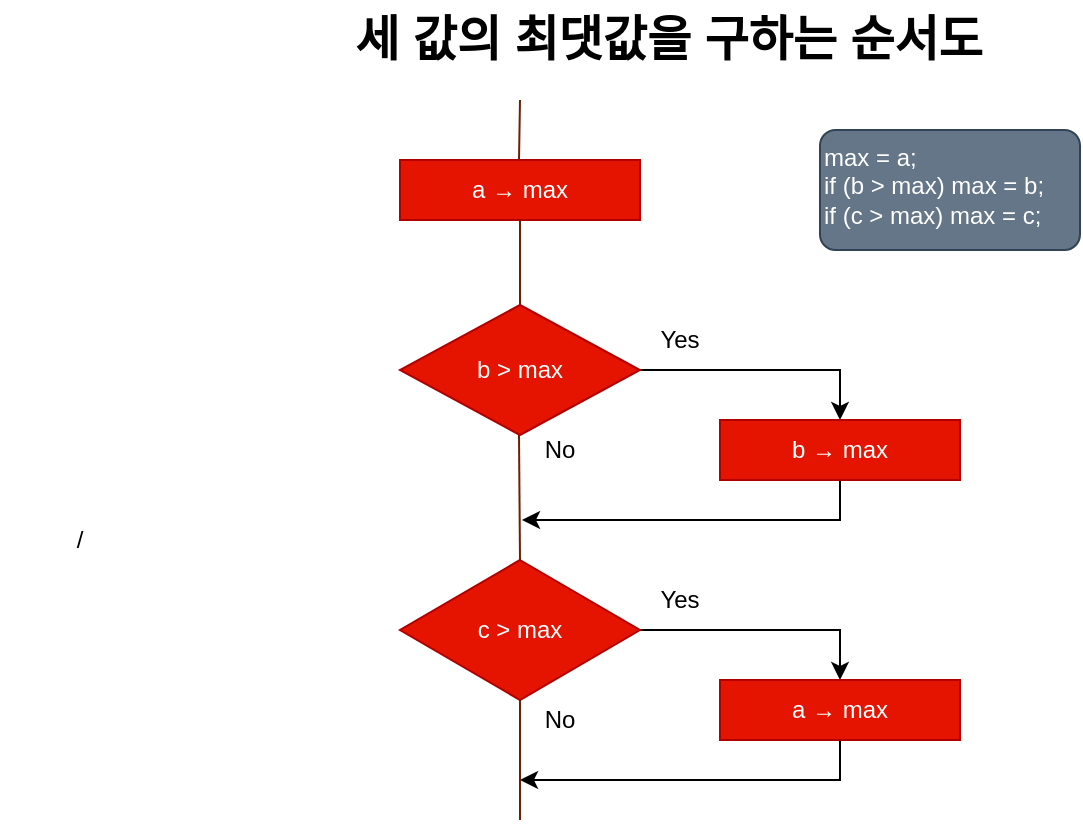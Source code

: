 <mxfile version="24.0.1" type="github">
  <diagram name="페이지-1" id="1god6jwbhwp7xcxZ8ocZ">
    <mxGraphModel dx="954" dy="558" grid="1" gridSize="10" guides="1" tooltips="1" connect="1" arrows="1" fold="1" page="1" pageScale="1" pageWidth="827" pageHeight="1169" math="0" shadow="0">
      <root>
        <mxCell id="0" />
        <mxCell id="1" parent="0" />
        <object label="a → max" placeholders="1" id="zES13yN_Q0wPIxXjOJku-1">
          <mxCell style="rounded=0;whiteSpace=wrap;html=1;fillColor=#e51400;strokeColor=#B20000;fontColor=#ffffff;fontFamily=Helvetica;" vertex="1" parent="1">
            <mxGeometry x="280" y="110" width="120" height="30" as="geometry" />
          </mxCell>
        </object>
        <mxCell id="zES13yN_Q0wPIxXjOJku-4" value="" style="endArrow=none;html=1;rounded=0;fillColor=#a0522d;strokeColor=#6D1F00;" edge="1" parent="1">
          <mxGeometry width="50" height="50" relative="1" as="geometry">
            <mxPoint x="339.5" y="110" as="sourcePoint" />
            <mxPoint x="340" y="80" as="targetPoint" />
          </mxGeometry>
        </mxCell>
        <mxCell id="zES13yN_Q0wPIxXjOJku-22" style="edgeStyle=orthogonalEdgeStyle;rounded=0;orthogonalLoop=1;jettySize=auto;html=1;entryX=0.5;entryY=0;entryDx=0;entryDy=0;" edge="1" parent="1" source="zES13yN_Q0wPIxXjOJku-5" target="zES13yN_Q0wPIxXjOJku-7">
          <mxGeometry relative="1" as="geometry" />
        </mxCell>
        <mxCell id="zES13yN_Q0wPIxXjOJku-5" value="c&lt;span style=&quot;background-color: initial;&quot;&gt;&amp;nbsp;&amp;gt; max&lt;/span&gt;" style="rhombus;whiteSpace=wrap;html=1;fillColor=#e51400;fontColor=#ffffff;strokeColor=#B20000;" vertex="1" parent="1">
          <mxGeometry x="280" y="310" width="120" height="70" as="geometry" />
        </mxCell>
        <mxCell id="zES13yN_Q0wPIxXjOJku-21" style="edgeStyle=orthogonalEdgeStyle;rounded=0;orthogonalLoop=1;jettySize=auto;html=1;exitX=0.5;exitY=1;exitDx=0;exitDy=0;" edge="1" parent="1" source="zES13yN_Q0wPIxXjOJku-6">
          <mxGeometry relative="1" as="geometry">
            <mxPoint x="341" y="290" as="targetPoint" />
            <Array as="points">
              <mxPoint x="500" y="290" />
              <mxPoint x="341" y="290" />
            </Array>
          </mxGeometry>
        </mxCell>
        <object label="b → max" placeholders="1" id="zES13yN_Q0wPIxXjOJku-6">
          <mxCell style="rounded=0;whiteSpace=wrap;html=1;fillColor=#e51400;strokeColor=#B20000;fontColor=#ffffff;fontFamily=Helvetica;" vertex="1" parent="1">
            <mxGeometry x="440" y="240" width="120" height="30" as="geometry" />
          </mxCell>
        </object>
        <mxCell id="zES13yN_Q0wPIxXjOJku-23" style="edgeStyle=orthogonalEdgeStyle;rounded=0;orthogonalLoop=1;jettySize=auto;html=1;exitX=0.5;exitY=1;exitDx=0;exitDy=0;" edge="1" parent="1" source="zES13yN_Q0wPIxXjOJku-7">
          <mxGeometry relative="1" as="geometry">
            <mxPoint x="340" y="420" as="targetPoint" />
            <Array as="points">
              <mxPoint x="500" y="420" />
              <mxPoint x="341" y="420" />
            </Array>
          </mxGeometry>
        </mxCell>
        <object label="a → max" placeholders="1" id="zES13yN_Q0wPIxXjOJku-7">
          <mxCell style="rounded=0;whiteSpace=wrap;html=1;fillColor=#e51400;strokeColor=#B20000;fontColor=#ffffff;fontFamily=Helvetica;" vertex="1" parent="1">
            <mxGeometry x="440" y="370" width="120" height="30" as="geometry" />
          </mxCell>
        </object>
        <mxCell id="zES13yN_Q0wPIxXjOJku-8" value="" style="endArrow=none;html=1;rounded=0;fillColor=#a0522d;strokeColor=#6D1F00;" edge="1" parent="1" source="zES13yN_Q0wPIxXjOJku-2">
          <mxGeometry width="50" height="50" relative="1" as="geometry">
            <mxPoint x="339.5" y="200" as="sourcePoint" />
            <mxPoint x="340" y="140" as="targetPoint" />
          </mxGeometry>
        </mxCell>
        <mxCell id="zES13yN_Q0wPIxXjOJku-9" value="" style="endArrow=none;html=1;rounded=0;fillColor=#a0522d;strokeColor=#6D1F00;" edge="1" parent="1">
          <mxGeometry width="50" height="50" relative="1" as="geometry">
            <mxPoint x="340" y="310" as="sourcePoint" />
            <mxPoint x="339.5" y="247.5" as="targetPoint" />
          </mxGeometry>
        </mxCell>
        <mxCell id="zES13yN_Q0wPIxXjOJku-20" style="edgeStyle=orthogonalEdgeStyle;rounded=0;orthogonalLoop=1;jettySize=auto;html=1;entryX=0.5;entryY=0;entryDx=0;entryDy=0;" edge="1" parent="1" source="zES13yN_Q0wPIxXjOJku-2" target="zES13yN_Q0wPIxXjOJku-6">
          <mxGeometry relative="1" as="geometry">
            <mxPoint x="530" y="190" as="targetPoint" />
            <Array as="points">
              <mxPoint x="500" y="215" />
            </Array>
          </mxGeometry>
        </mxCell>
        <mxCell id="zES13yN_Q0wPIxXjOJku-2" value="b &amp;gt; max" style="rhombus;whiteSpace=wrap;html=1;fillColor=#e51400;fontColor=#ffffff;strokeColor=#B20000;" vertex="1" parent="1">
          <mxGeometry x="280" y="182.5" width="120" height="65" as="geometry" />
        </mxCell>
        <mxCell id="zES13yN_Q0wPIxXjOJku-10" value="" style="endArrow=none;html=1;rounded=0;fillColor=#a0522d;strokeColor=#6D1F00;" edge="1" parent="1">
          <mxGeometry width="50" height="50" relative="1" as="geometry">
            <mxPoint x="340" y="440" as="sourcePoint" />
            <mxPoint x="340" y="380" as="targetPoint" />
          </mxGeometry>
        </mxCell>
        <mxCell id="zES13yN_Q0wPIxXjOJku-24" value="세 값의 최댓값을 구하는 순서도" style="text;strokeColor=none;fillColor=none;html=1;fontSize=24;fontStyle=1;verticalAlign=middle;align=center;" vertex="1" parent="1">
          <mxGeometry x="239" y="30" width="350" height="40" as="geometry" />
        </mxCell>
        <mxCell id="zES13yN_Q0wPIxXjOJku-26" value="Yes" style="text;html=1;align=center;verticalAlign=middle;whiteSpace=wrap;rounded=0;" vertex="1" parent="1">
          <mxGeometry x="400" y="190" width="40" height="20" as="geometry" />
        </mxCell>
        <mxCell id="zES13yN_Q0wPIxXjOJku-27" value="No" style="text;html=1;align=center;verticalAlign=middle;whiteSpace=wrap;rounded=0;" vertex="1" parent="1">
          <mxGeometry x="340" y="245" width="40" height="20" as="geometry" />
        </mxCell>
        <mxCell id="zES13yN_Q0wPIxXjOJku-28" value="Yes" style="text;html=1;align=center;verticalAlign=middle;whiteSpace=wrap;rounded=0;" vertex="1" parent="1">
          <mxGeometry x="400" y="320" width="40" height="20" as="geometry" />
        </mxCell>
        <mxCell id="zES13yN_Q0wPIxXjOJku-29" value="No" style="text;html=1;align=center;verticalAlign=middle;whiteSpace=wrap;rounded=0;" vertex="1" parent="1">
          <mxGeometry x="340" y="380" width="40" height="20" as="geometry" />
        </mxCell>
        <UserObject label="/" placeholders="1" name="Variable" id="zES13yN_Q0wPIxXjOJku-30">
          <mxCell style="text;html=1;strokeColor=none;fillColor=none;align=center;verticalAlign=middle;whiteSpace=wrap;overflow=hidden;" vertex="1" parent="1">
            <mxGeometry x="80" y="290" width="80" height="20" as="geometry" />
          </mxCell>
        </UserObject>
        <mxCell id="zES13yN_Q0wPIxXjOJku-31" value="max = a;&lt;div&gt;if (b &amp;gt; max) max = b;&lt;/div&gt;&lt;div&gt;if (c &amp;gt; max) max = c;&lt;/div&gt;" style="text;html=1;align=left;verticalAlign=top;whiteSpace=wrap;rounded=1;fillColor=#647687;fontColor=#ffffff;strokeColor=#314354;arcSize=13;" vertex="1" parent="1">
          <mxGeometry x="490" y="95" width="130" height="60" as="geometry" />
        </mxCell>
      </root>
    </mxGraphModel>
  </diagram>
</mxfile>

